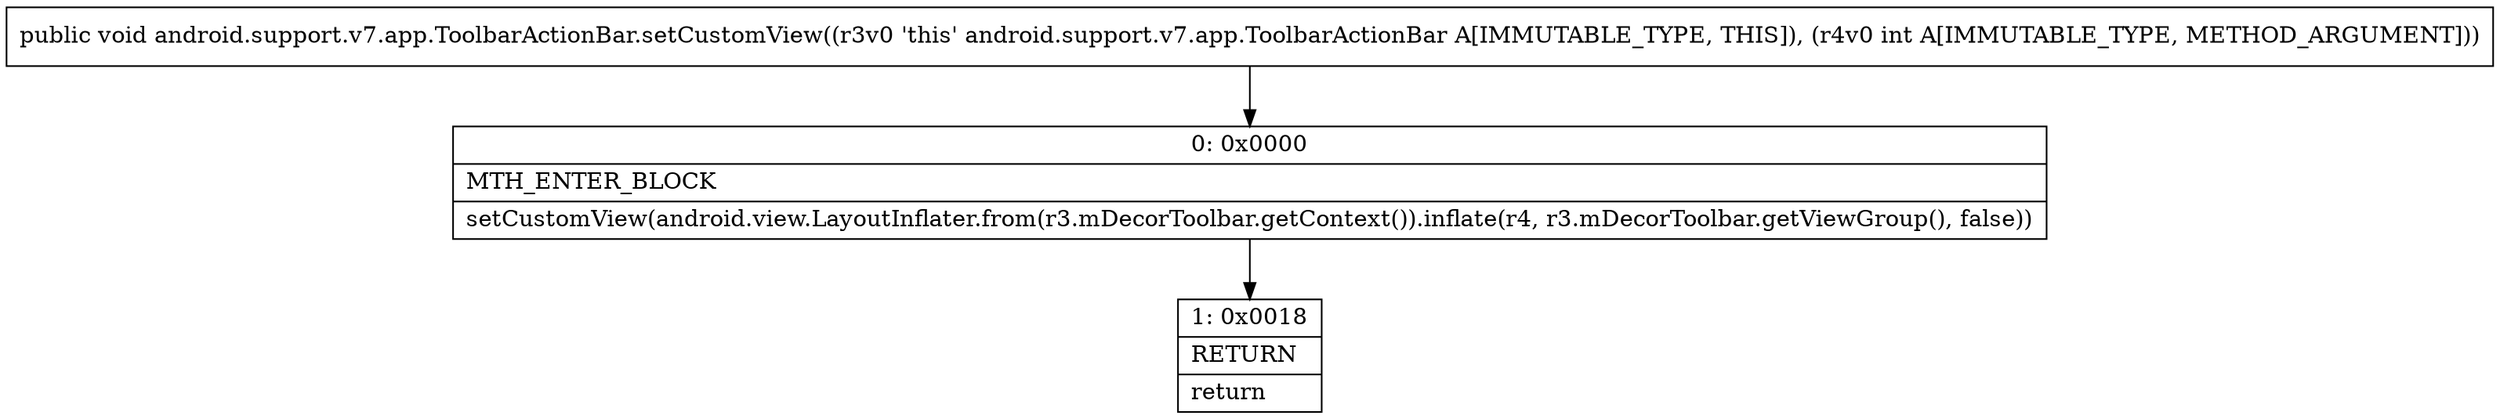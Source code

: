 digraph "CFG forandroid.support.v7.app.ToolbarActionBar.setCustomView(I)V" {
Node_0 [shape=record,label="{0\:\ 0x0000|MTH_ENTER_BLOCK\l|setCustomView(android.view.LayoutInflater.from(r3.mDecorToolbar.getContext()).inflate(r4, r3.mDecorToolbar.getViewGroup(), false))\l}"];
Node_1 [shape=record,label="{1\:\ 0x0018|RETURN\l|return\l}"];
MethodNode[shape=record,label="{public void android.support.v7.app.ToolbarActionBar.setCustomView((r3v0 'this' android.support.v7.app.ToolbarActionBar A[IMMUTABLE_TYPE, THIS]), (r4v0 int A[IMMUTABLE_TYPE, METHOD_ARGUMENT])) }"];
MethodNode -> Node_0;
Node_0 -> Node_1;
}

